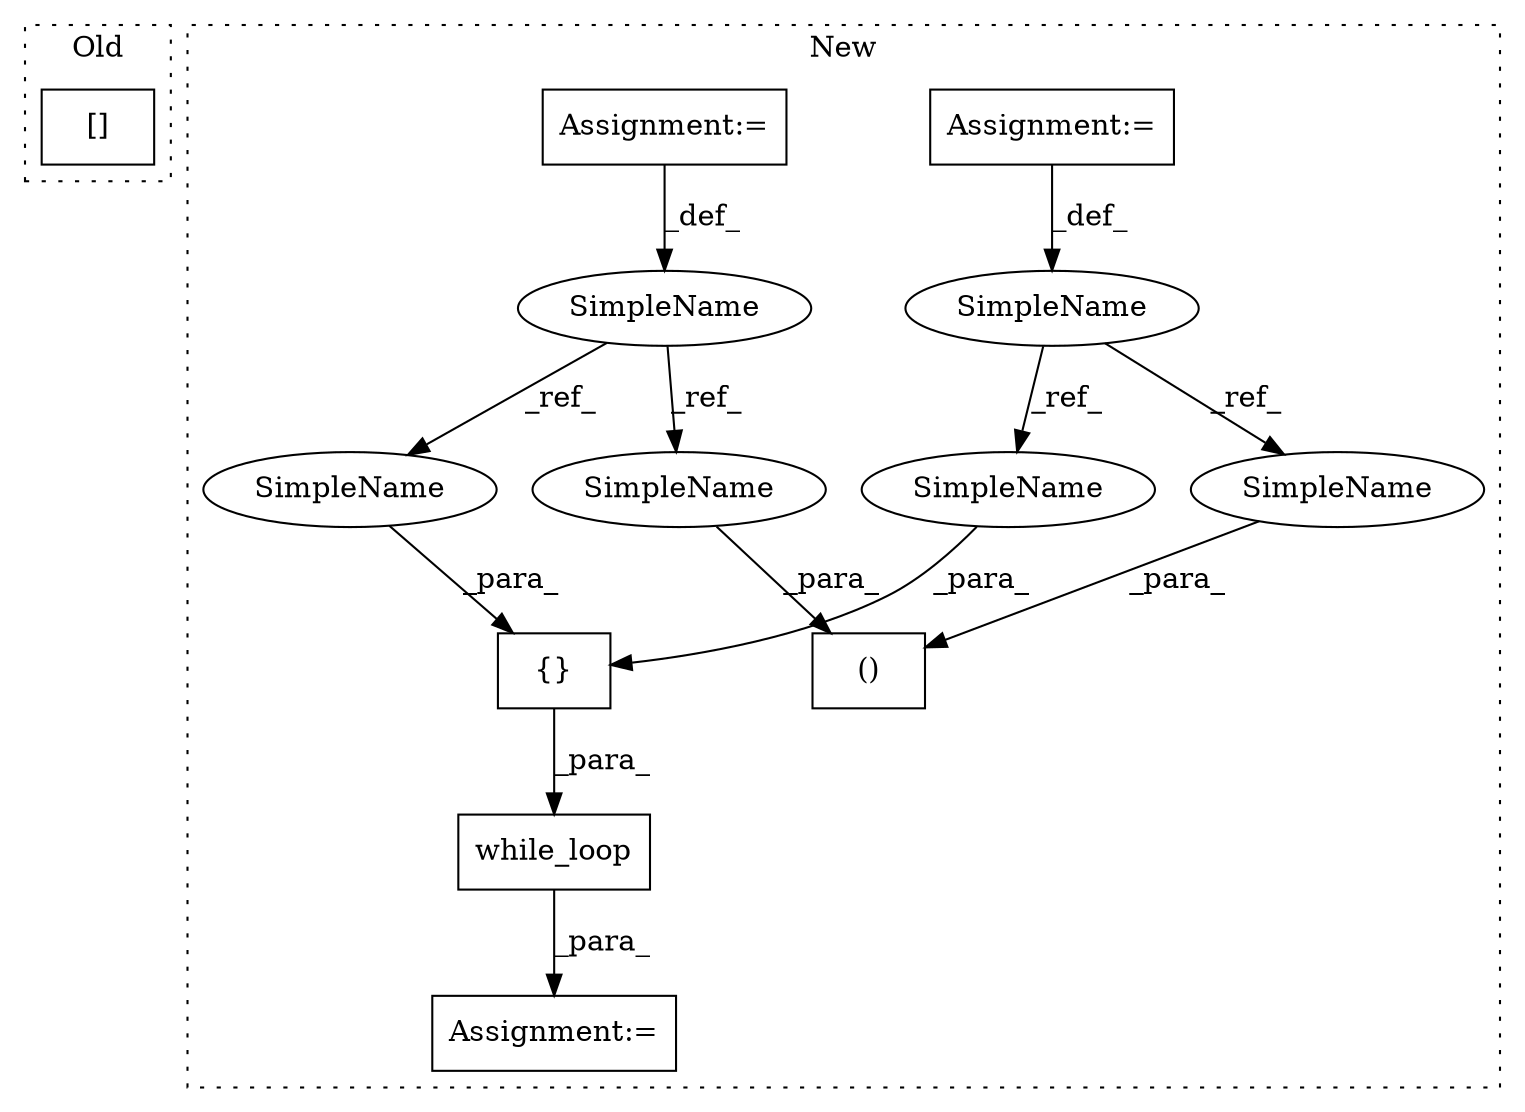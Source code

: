 digraph G {
subgraph cluster0 {
1 [label="[]" a="2" s="9628,9684" l="41,2" shape="box"];
label = "Old";
style="dotted";
}
subgraph cluster1 {
2 [label="while_loop" a="32" s="10547,10697" l="11,1" shape="box"];
3 [label="Assignment:=" a="7" s="10527" l="2" shape="box"];
4 [label="Assignment:=" a="7" s="8852" l="1" shape="box"];
5 [label="()" a="106" s="10455" l="72" shape="box"];
6 [label="{}" a="4" s="10647,10679" l="1,1" shape="box"];
7 [label="SimpleName" a="42" s="8848" l="4" shape="ellipse"];
8 [label="SimpleName" a="42" s="9104" l="7" shape="ellipse"];
9 [label="Assignment:=" a="7" s="9111" l="1" shape="box"];
10 [label="SimpleName" a="42" s="10658" l="4" shape="ellipse"];
11 [label="SimpleName" a="42" s="10482" l="4" shape="ellipse"];
12 [label="SimpleName" a="42" s="10672" l="7" shape="ellipse"];
13 [label="SimpleName" a="42" s="10520" l="7" shape="ellipse"];
label = "New";
style="dotted";
}
2 -> 3 [label="_para_"];
4 -> 7 [label="_def_"];
6 -> 2 [label="_para_"];
7 -> 11 [label="_ref_"];
7 -> 10 [label="_ref_"];
8 -> 12 [label="_ref_"];
8 -> 13 [label="_ref_"];
9 -> 8 [label="_def_"];
10 -> 6 [label="_para_"];
11 -> 5 [label="_para_"];
12 -> 6 [label="_para_"];
13 -> 5 [label="_para_"];
}